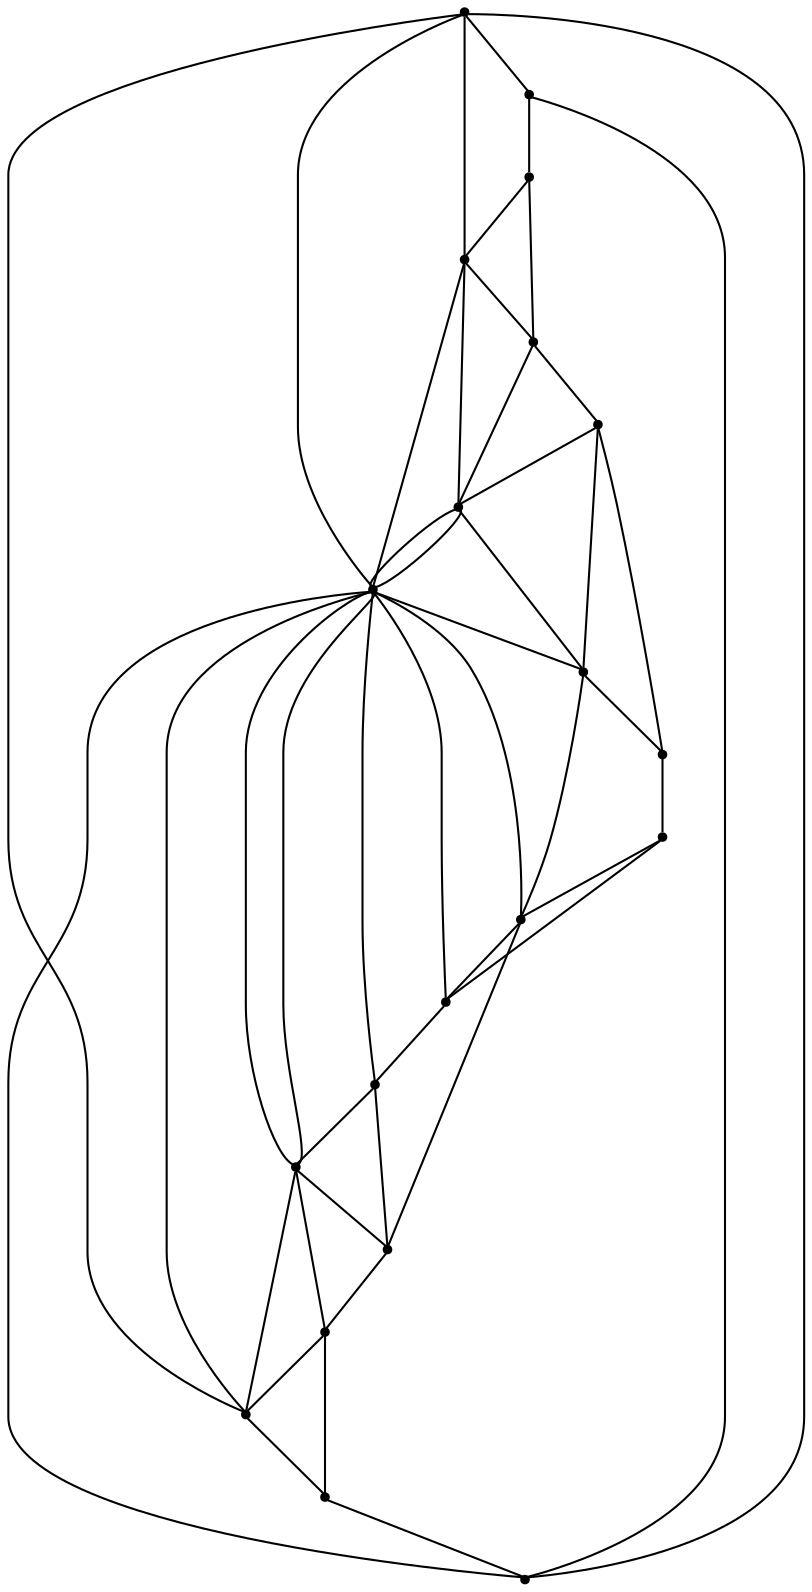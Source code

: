 graph {
  node [shape=point,comment="{\"directed\":false,\"doi\":\"10.1007/978-3-319-50106-2_31\",\"figure\":\"1 (2)\"}"]

  v0 [pos="1131.5489935908709,278.3115039440829"]
  v1 [pos="1108.956887226445,258.9784137525312"]
  v2 [pos="1281.5645312349366,327.5469592796767"]
  v3 [pos="1365.6654914790824,328.98969125842234"]
  v4 [pos="1295.6521636454006,258.9784137525312"]
  v5 [pos="1295.7064681541146,398.4542978887073"]
  v6 [pos="1365.6654914790824,515.684014943874"]
  v7 [pos="1389.0015187421563,422.33685310114817"]
  v8 [pos="1193.7401193982805,421.20135274568963"]
  v9 [pos="1295.6521636454006,585.6942591506415"]
  v10 [pos="1202.3039849343722,235.6438170653737"]
  v11 [pos="1211.3013327139106,584.5014226165013"]
  v12 [pos="1202.3039849343722,609.0309224360462"]
  v13 [pos="1112.0209269274271,557.4203575285978"]
  v14 [pos="1108.9568872264447,585.6942591506415"]
  v15 [pos="1095.0431373441752,447.9594840378536"]
  v16 [pos="1056.4057655420372,352.84445072443646"]
  v17 [pos="1015.609741827204,422.3368531011481"]
  v18 [pos="1038.945689604756,328.98969125842234"]
  v19 [pos="1038.945689604756,515.684014943874"]

  v0 -- v1 [id="-1",pos="1131.5489935908709,278.3115039440829 1125.2955231339229,270.01804967411874 1117.0832250923745,264.6685441507234 1108.956887226445,258.9784137525312"]
  v17 -- v19 [id="-2",pos="1015.609741827204,422.3368531011481 1038.945689604756,515.684014943874 1038.945689604756,515.684014943874 1038.945689604756,515.684014943874"]
  v19 -- v14 [id="-3",pos="1038.945689604756,515.684014943874 1108.9568872264447,585.6942591506415 1108.9568872264447,585.6942591506415 1108.9568872264447,585.6942591506415"]
  v18 -- v17 [id="-4",pos="1038.945689604756,328.98969125842234 1015.609741827204,422.3368531011481 1015.609741827204,422.3368531011481 1015.609741827204,422.3368531011481"]
  v14 -- v12 [id="-5",pos="1108.9568872264447,585.6942591506415 1202.3039849343722,609.0309224360462 1202.3039849343722,609.0309224360462 1202.3039849343722,609.0309224360462"]
  v1 -- v18 [id="-6",pos="1108.956887226445,258.9784137525312 1038.945689604756,328.98969125842234 1038.945689604756,328.98969125842234 1038.945689604756,328.98969125842234"]
  v12 -- v9 [id="-7",pos="1202.3039849343722,609.0309224360462 1295.6521636454006,585.6942591506415 1295.6521636454006,585.6942591506415 1295.6521636454006,585.6942591506415"]
  v10 -- v1 [id="-8",pos="1202.3039849343722,235.6438170653737 1108.956887226445,258.9784137525312 1108.956887226445,258.9784137525312 1108.956887226445,258.9784137525312"]
  v9 -- v6 [id="-9",pos="1295.6521636454006,585.6942591506415 1365.6654914790824,515.684014943874 1365.6654914790824,515.684014943874 1365.6654914790824,515.684014943874"]
  v4 -- v10 [id="-10",pos="1295.6521636454006,258.9784137525312 1202.3039849343722,235.6438170653737 1202.3039849343722,235.6438170653737 1202.3039849343722,235.6438170653737"]
  v6 -- v7 [id="-11",pos="1365.6654914790824,515.684014943874 1389.0015187421563,422.33685310114817 1389.0015187421563,422.33685310114817 1389.0015187421563,422.33685310114817"]
  v3 -- v4 [id="-12",pos="1365.6654914790824,328.98969125842234 1295.6521636454006,258.9784137525312 1295.6521636454006,258.9784137525312 1295.6521636454006,258.9784137525312"]
  v7 -- v3 [id="-13",pos="1389.0015187421563,422.33685310114817 1365.6654914790824,328.98969125842234 1365.6654914790824,328.98969125842234 1365.6654914790824,328.98969125842234"]
  v17 -- v15 [id="-14",pos="1015.609741827204,422.3368531011481 1038.9446403958636,469.0145354251866 1050.6131786318467,463.1803696038354 1095.0431373441752,447.9594840378536"]
  v19 -- v13 [id="-15",pos="1038.945689604756,515.684014943874 1069.6539758134513,534.1134432503345 1092.2811993968592,547.6895995636071 1112.0209269274271,557.4203575285978"]
  v13 -- v11 [id="-16",pos="1112.0209269274271,557.4203575285978 1129.614172843484,566.693988029011 1144.886355262503,572.8021433597853 1161.4682661497911,576.9470959243806 1176.6675586548386,580.7473142852816 1192.9677839820235,582.8972987692227 1211.3013327139106,584.5014226165013"]
  v19 -- v15 [id="-17",pos="1038.945689604756,515.684014943874 1038.9446403958636,457.34617198866505 1050.6131786318467,451.51197437349464 1095.0431373441752,447.9594840378536"]
  v16 -- v15 [id="-18",pos="1056.4057655420372,352.84445072443646 1071.7739189103875,385.5062072993835 1085.2920431042457,416.8029853984867 1095.0431373441752,447.9594840378536"]
  v15 -- v13 [id="-19",pos="1095.0431373441752,447.9594840378536 1105.538792172445,484.5370430346007 1110.7875763619804,520.9743360288948 1112.0209269274271,557.4203575285978"]
  v13 -- v14 [id="-20",pos="1112.0209269274271,557.4203575285978 1110.2927304473137,566.840189764685 1109.8131731384146,576.2693004467901 1108.9568872264447,585.6942591506415"]
  v18 -- v16 [id="-21",pos="1038.945689604756,328.98969125842234 1046.3193034180447,336.3643274868763 1053.2570085578373,343.1562972872734 1056.4057655420372,352.84445072443646"]
  v16 -- v8 [id="-22",pos="1056.4057655420372,352.84445072443646 1094.667272762736,382.6979665666664 1118.3246226999056,400.53620797491016 1137.1603217164136,408.7222946105538 1159.5180093789963,418.4487233647739 1175.0788582506857,414.5565240195433 1193.7401193982805,421.20135274568963"]
  v15 -- v8 [id="-23",pos="1095.0431373441752,447.9594840378536 1107.7591722815262,447.10894590143175 1147.3925948265464,437.7478442192696 1193.7401193982805,421.20135274568963"]
  v16 -- v0 [id="-24",pos="1056.4057655420372,352.84445072443646 1067.3925226749943,337.7153834476784 1078.8809201247918,324.05908666599953 1091.4529670751606,311.48719379436886 1103.5472518450174,299.3930572479594 1116.6443785672416,288.3024717449823 1131.5489935908709,278.3115039440829"]
  v16 -- v17 [id="-25",pos="1056.4057655420372,352.84445072443646 1042.1671787444125,373.0000018830772 1028.8888005961885,395.78071078176083 1015.609741827204,422.3368531011481"]
  v8 -- v5 [id="-26",pos="1193.7401193982805,421.20135274568963 1218.2942397260772,411.25680082323663 1244.2288303846537,404.72427020722176 1267.451844987899,398.03327618653947 1276.3982723272525,395.4553722052463 1284.9428047116623,392.85395760929646 1295.7064681541146,398.4542978887073"]
  v0 -- v8 [id="-29",pos="1131.5489935908709,278.3115039440829 1163.9848544897905,320.8302664810776 1171.4096227097102,348.7045033312693 1178.4835093110669,379.0679768953767 1181.752092200865,393.1063781639896 1184.9443939719667,407.67741765408226 1193.7401193982805,421.20135274568963"]
  v8 -- v5 [id="-30",pos="1193.7401193982805,421.20135274568963 1204.2372155733292,424.11648492268114 1213.8360331061913,421.8092188191342 1223.6948742942761,419.4239351807865 1247.3585970782356,413.69904718792077 1272.5201449756896,407.5247456545297 1295.7064681541146,398.4542978887073"]
  v8 -- v13 [id="-32",pos="1193.7401193982805,421.20135274568963 1178.9669084624063,437.8974476767195 1167.298433814841,441.78971060958844 1152.7127769169667,461.2342381374009 1140.205254877096,477.91189306638074 1125.5526003041164,506.0289456554421 1112.0209269274271,557.4203575285978"]
  v8 -- v9 [id="-33",pos="1193.7401193982805,421.20135274568963 1193.6602600099272,445.02568031812564 1199.5244988591971,468.071736136724 1207.167227119908,490.40519441943354 1219.8110209181236,527.3564479892518 1237.3095360539035,562.3616018864548 1295.6521636454006,585.6942591506415"]
  v8 -- v6 [id="-34",pos="1193.7401193982805,421.20135274568963 1205.0295116937398,430.50888203517286 1219.4191890882691,427.00835074854297 1244.989999497127,436.6347879414108 1270.5648795647176,446.26119334045944 1307.3249623053694,469.0145354251866 1365.6654914790824,515.684014943874"]
  v12 -- v11 [id="-35",pos="1202.3039849343722,609.0309224360462 1206.1571444841532,601.3284882451275 1210.2393892197908,593.7745793756619 1211.3013327139106,584.5014226165013"]
  v11 -- v8 [id="-37",pos="1211.3013327139106,584.5014226165013 1224.3296049255841,522.1031993832178 1219.0521269621945,500.9818584614474 1213.0014644436906,476.79063592883915 1208.6620689008605,459.43829131201517 1203.9299349350895,440.5086078683377 1193.7401193982805,421.20135274568963"]
  v10 -- v0 [id="-38",pos="1202.3039849343722,235.6438170653737 1174.9807087129698,249.30661045025306 1151.6562489928563,262.96764604705913 1131.5489935908709,278.3115039440829"]
  v10 -- v8 [id="-39",pos="1202.3039849343722,235.6438170653737 1181.3006033919194,309.15352746582835 1185.9679932509455,348.242565644158 1192.1940624045826,383.3435779062186 1194.4508471643153,396.0771045069813 1196.9121714293728,408.28537561116 1193.7401193982805,421.20135274568963"]
  v15 -- v8 [id="-40",pos="1095.0431373441752,447.9594840378536 1118.8627962417945,434.45039746916154 1155.348947707385,426.36213061526416 1193.7401193982805,421.20135274568963"]
  v11 -- v9 [id="-41",pos="1211.3013327139106,584.5014226165013 1235.239388796065,585.6983764502266 1262.6446540336779,585.6983764502266 1295.6521636454006,585.6942591506415"]
  v5 -- v7 [id="-42",pos="1295.7064681541146,398.4542978887073 1333.5502775589116,399.18810562936255 1367.734730745458,401.0755978729899 1389.0015187421563,422.33685310114817"]
  v2 -- v8 [id="-43",pos="1281.5645312349366,327.5469592796767 1264.4957208857995,349.23533818447095 1252.2220728959128,367.84873308998317 1241.1977134424594,380.52648655689535 1221.7528840177822,402.8881287892026 1206.1921623229282,406.7803599282524 1193.7401193982805,421.20135274568963"]
  v2 -- v4 [id="-44",pos="1281.5645312349366,327.5469592796767 1283.3540853738273,306.2385339713678 1290.5978144676926,284.2509933934574 1295.6521636454006,258.9784137525312"]
  v11 -- v7 [id="-45",pos="1211.3013327139106,584.5014226165013 1253.75780071861,519.0670818987285 1311.9096928018732,464.3906374745036 1389.0015187421563,422.33685310114817"]
  v5 -- v3 [id="-46",pos="1295.7064681541146,398.4542978887073 1336.5685951472121,375.6185454533744 1365.6675898968665,358.5439814189972 1365.6654914790824,328.98969125842234"]
  v6 -- v5 [id="-47",pos="1365.6654914790824,515.684014943874 1330.5261208209529,480.54505104785625 1307.14359353112,441.4871900796551 1295.7064681541146,398.4542978887073"]
  v5 -- v2 [id="-48",pos="1295.7064681541146,398.4542978887073 1289.430769711798,375.998317015722 1286.56818511605,352.41136900576134 1281.5645312349366,327.5469592796767"]
  v3 -- v2 [id="-50",pos="1365.6654914790824,328.98969125842234 1336.9009632809634,331.3871975428418 1308.873541184366,330.8299205966839 1281.5645312349366,327.5469592796767"]
  v2 -- v0 [id="-51",pos="1281.5645312349366,327.5469592796767 1229.570025215612,320.62345516793505 1180.2398127197273,303.19347084252104 1131.5489935908709,278.3115039440829"]
}